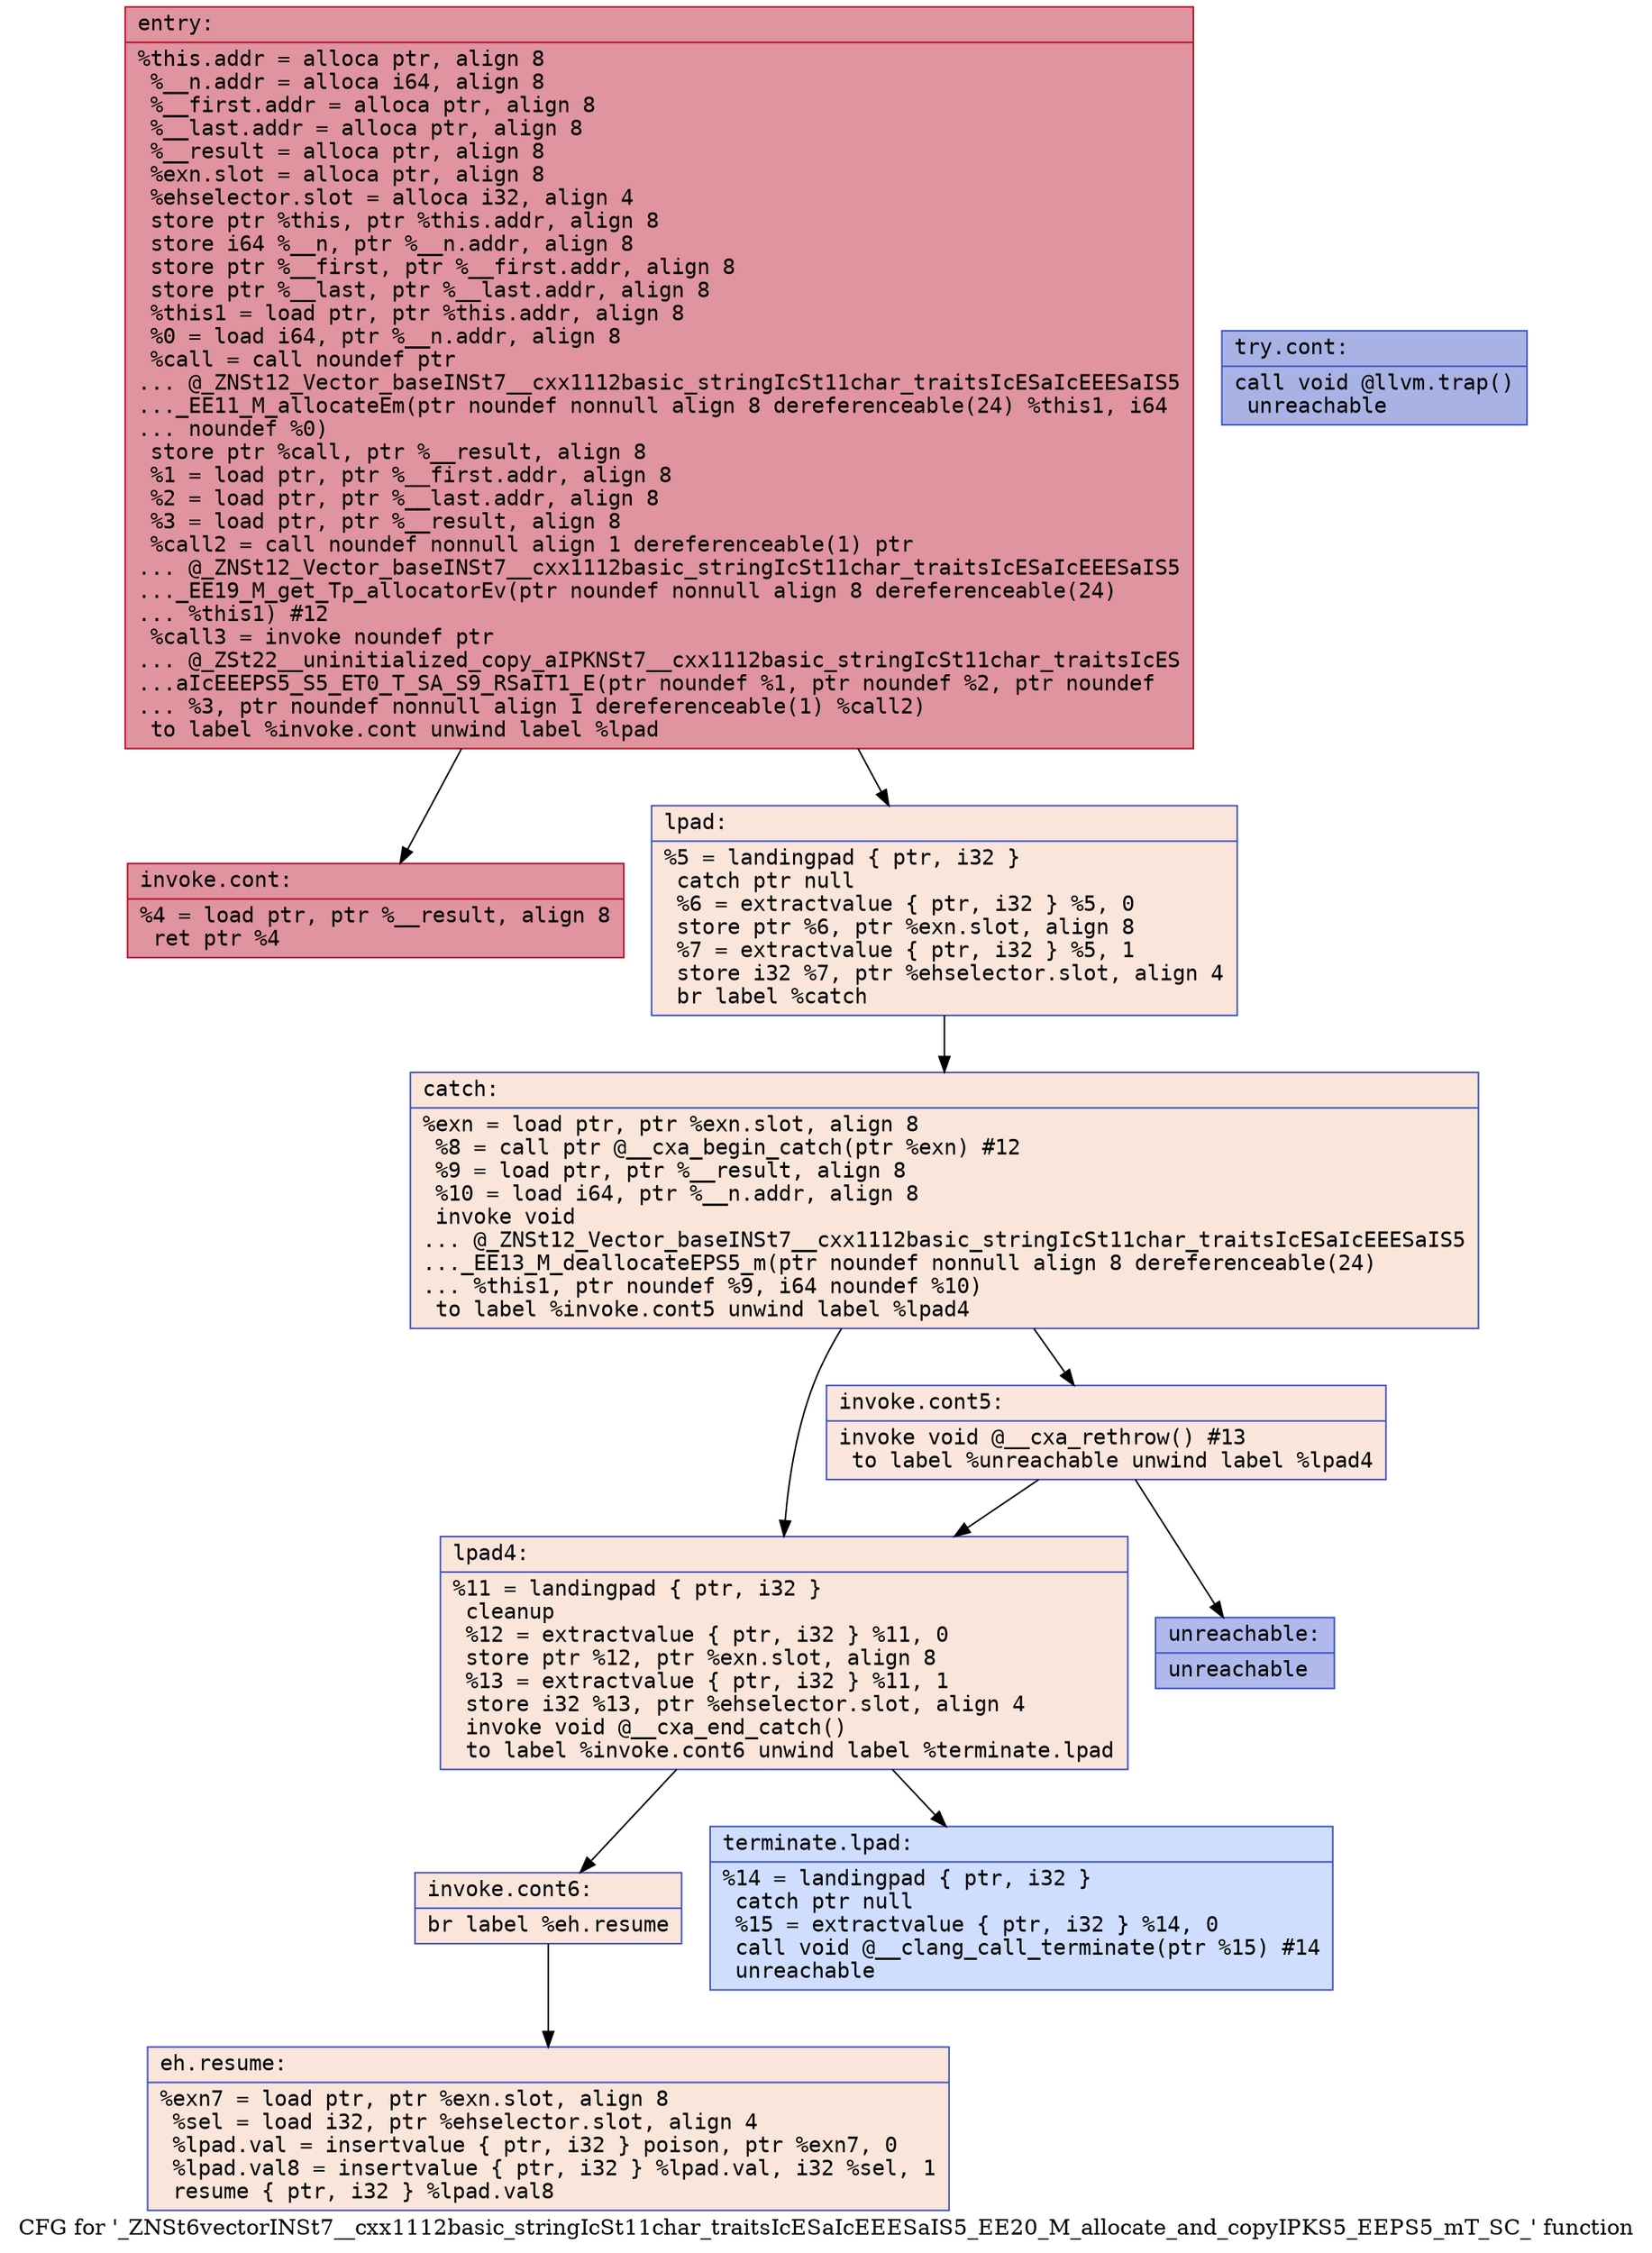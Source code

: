 digraph "CFG for '_ZNSt6vectorINSt7__cxx1112basic_stringIcSt11char_traitsIcESaIcEEESaIS5_EE20_M_allocate_and_copyIPKS5_EEPS5_mT_SC_' function" {
	label="CFG for '_ZNSt6vectorINSt7__cxx1112basic_stringIcSt11char_traitsIcESaIcEEESaIS5_EE20_M_allocate_and_copyIPKS5_EEPS5_mT_SC_' function";

	Node0x562c264194c0 [shape=record,color="#b70d28ff", style=filled, fillcolor="#b70d2870" fontname="Courier",label="{entry:\l|  %this.addr = alloca ptr, align 8\l  %__n.addr = alloca i64, align 8\l  %__first.addr = alloca ptr, align 8\l  %__last.addr = alloca ptr, align 8\l  %__result = alloca ptr, align 8\l  %exn.slot = alloca ptr, align 8\l  %ehselector.slot = alloca i32, align 4\l  store ptr %this, ptr %this.addr, align 8\l  store i64 %__n, ptr %__n.addr, align 8\l  store ptr %__first, ptr %__first.addr, align 8\l  store ptr %__last, ptr %__last.addr, align 8\l  %this1 = load ptr, ptr %this.addr, align 8\l  %0 = load i64, ptr %__n.addr, align 8\l  %call = call noundef ptr\l... @_ZNSt12_Vector_baseINSt7__cxx1112basic_stringIcSt11char_traitsIcESaIcEEESaIS5\l..._EE11_M_allocateEm(ptr noundef nonnull align 8 dereferenceable(24) %this1, i64\l... noundef %0)\l  store ptr %call, ptr %__result, align 8\l  %1 = load ptr, ptr %__first.addr, align 8\l  %2 = load ptr, ptr %__last.addr, align 8\l  %3 = load ptr, ptr %__result, align 8\l  %call2 = call noundef nonnull align 1 dereferenceable(1) ptr\l... @_ZNSt12_Vector_baseINSt7__cxx1112basic_stringIcSt11char_traitsIcESaIcEEESaIS5\l..._EE19_M_get_Tp_allocatorEv(ptr noundef nonnull align 8 dereferenceable(24)\l... %this1) #12\l  %call3 = invoke noundef ptr\l... @_ZSt22__uninitialized_copy_aIPKNSt7__cxx1112basic_stringIcSt11char_traitsIcES\l...aIcEEEPS5_S5_ET0_T_SA_S9_RSaIT1_E(ptr noundef %1, ptr noundef %2, ptr noundef\l... %3, ptr noundef nonnull align 1 dereferenceable(1) %call2)\l          to label %invoke.cont unwind label %lpad\l}"];
	Node0x562c264194c0 -> Node0x562c2641a2e0[tooltip="entry -> invoke.cont\nProbability 100.00%" ];
	Node0x562c264194c0 -> Node0x562c2641a360[tooltip="entry -> lpad\nProbability 0.00%" ];
	Node0x562c2641a2e0 [shape=record,color="#b70d28ff", style=filled, fillcolor="#b70d2870" fontname="Courier",label="{invoke.cont:\l|  %4 = load ptr, ptr %__result, align 8\l  ret ptr %4\l}"];
	Node0x562c2641a360 [shape=record,color="#3d50c3ff", style=filled, fillcolor="#f4c5ad70" fontname="Courier",label="{lpad:\l|  %5 = landingpad \{ ptr, i32 \}\l          catch ptr null\l  %6 = extractvalue \{ ptr, i32 \} %5, 0\l  store ptr %6, ptr %exn.slot, align 8\l  %7 = extractvalue \{ ptr, i32 \} %5, 1\l  store i32 %7, ptr %ehselector.slot, align 4\l  br label %catch\l}"];
	Node0x562c2641a360 -> Node0x562c2641a900[tooltip="lpad -> catch\nProbability 100.00%" ];
	Node0x562c2641a900 [shape=record,color="#3d50c3ff", style=filled, fillcolor="#f4c5ad70" fontname="Courier",label="{catch:\l|  %exn = load ptr, ptr %exn.slot, align 8\l  %8 = call ptr @__cxa_begin_catch(ptr %exn) #12\l  %9 = load ptr, ptr %__result, align 8\l  %10 = load i64, ptr %__n.addr, align 8\l  invoke void\l... @_ZNSt12_Vector_baseINSt7__cxx1112basic_stringIcSt11char_traitsIcESaIcEEESaIS5\l..._EE13_M_deallocateEPS5_m(ptr noundef nonnull align 8 dereferenceable(24)\l... %this1, ptr noundef %9, i64 noundef %10)\l          to label %invoke.cont5 unwind label %lpad4\l}"];
	Node0x562c2641a900 -> Node0x562c2641acb0[tooltip="catch -> invoke.cont5\nProbability 50.00%" ];
	Node0x562c2641a900 -> Node0x562c2641ad00[tooltip="catch -> lpad4\nProbability 50.00%" ];
	Node0x562c2641acb0 [shape=record,color="#3d50c3ff", style=filled, fillcolor="#f3c7b170" fontname="Courier",label="{invoke.cont5:\l|  invoke void @__cxa_rethrow() #13\l          to label %unreachable unwind label %lpad4\l}"];
	Node0x562c2641acb0 -> Node0x562c2641afd0[tooltip="invoke.cont5 -> unreachable\nProbability 0.00%" ];
	Node0x562c2641acb0 -> Node0x562c2641ad00[tooltip="invoke.cont5 -> lpad4\nProbability 100.00%" ];
	Node0x562c2641ad00 [shape=record,color="#3d50c3ff", style=filled, fillcolor="#f4c5ad70" fontname="Courier",label="{lpad4:\l|  %11 = landingpad \{ ptr, i32 \}\l          cleanup\l  %12 = extractvalue \{ ptr, i32 \} %11, 0\l  store ptr %12, ptr %exn.slot, align 8\l  %13 = extractvalue \{ ptr, i32 \} %11, 1\l  store i32 %13, ptr %ehselector.slot, align 4\l  invoke void @__cxa_end_catch()\l          to label %invoke.cont6 unwind label %terminate.lpad\l}"];
	Node0x562c2641ad00 -> Node0x562c2641b3c0[tooltip="lpad4 -> invoke.cont6\nProbability 100.00%" ];
	Node0x562c2641ad00 -> Node0x562c2641b470[tooltip="lpad4 -> terminate.lpad\nProbability 0.00%" ];
	Node0x562c2641b3c0 [shape=record,color="#3d50c3ff", style=filled, fillcolor="#f4c5ad70" fontname="Courier",label="{invoke.cont6:\l|  br label %eh.resume\l}"];
	Node0x562c2641b3c0 -> Node0x562c2641b810[tooltip="invoke.cont6 -> eh.resume\nProbability 100.00%" ];
	Node0x562c2641b860 [shape=record,color="#3d50c3ff", style=filled, fillcolor="#3d50c370" fontname="Courier",label="{try.cont:\l|  call void @llvm.trap()\l  unreachable\l}"];
	Node0x562c2641b810 [shape=record,color="#3d50c3ff", style=filled, fillcolor="#f4c5ad70" fontname="Courier",label="{eh.resume:\l|  %exn7 = load ptr, ptr %exn.slot, align 8\l  %sel = load i32, ptr %ehselector.slot, align 4\l  %lpad.val = insertvalue \{ ptr, i32 \} poison, ptr %exn7, 0\l  %lpad.val8 = insertvalue \{ ptr, i32 \} %lpad.val, i32 %sel, 1\l  resume \{ ptr, i32 \} %lpad.val8\l}"];
	Node0x562c2641b470 [shape=record,color="#3d50c3ff", style=filled, fillcolor="#93b5fe70" fontname="Courier",label="{terminate.lpad:\l|  %14 = landingpad \{ ptr, i32 \}\l          catch ptr null\l  %15 = extractvalue \{ ptr, i32 \} %14, 0\l  call void @__clang_call_terminate(ptr %15) #14\l  unreachable\l}"];
	Node0x562c2641afd0 [shape=record,color="#3d50c3ff", style=filled, fillcolor="#4961d270" fontname="Courier",label="{unreachable:\l|  unreachable\l}"];
}
